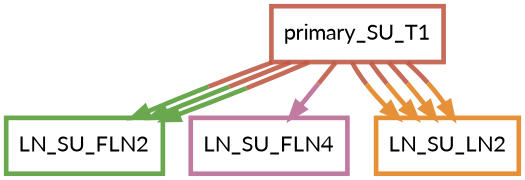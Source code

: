 digraph  {
dpi=600;size=3.5;
LN_SU_FLN2 [color="#6aa84fff", fillcolor=white, fontname=Lato, penwidth="3.0", shape=box];
LN_SU_FLN4 [color="#c27ba0ff", fillcolor=white, fontname=Lato, penwidth="3.0", shape=box];
LN_SU_LN2 [color="#e69138ff", fillcolor=white, fontname=Lato, penwidth="3.0", shape=box];
primary_SU_T1 [color="#be5742e1", fillcolor=white, fontname=Lato, penwidth="3.0", shape=box];
primary_SU_T1 -> LN_SU_FLN2  [color="#be5742e1;0.5:#6aa84fff", key=0, penwidth=3];
primary_SU_T1 -> LN_SU_FLN2  [color="#be5742e1;0.5:#6aa84fff", key=1, penwidth=3];
primary_SU_T1 -> LN_SU_FLN2  [color="#be5742e1;0.5:#6aa84fff", key=2, penwidth=3];
primary_SU_T1 -> LN_SU_FLN4  [color="#be5742e1;0.5:#c27ba0ff", key=0, penwidth=3];
primary_SU_T1 -> LN_SU_LN2  [color="#be5742e1;0.5:#e69138ff", key=0, penwidth=3];
primary_SU_T1 -> LN_SU_LN2  [color="#be5742e1;0.5:#e69138ff", key=1, penwidth=3];
primary_SU_T1 -> LN_SU_LN2  [color="#be5742e1;0.5:#e69138ff", key=2, penwidth=3];
primary_SU_T1 -> LN_SU_LN2  [color="#be5742e1;0.5:#e69138ff", key=3, penwidth=3];
}
